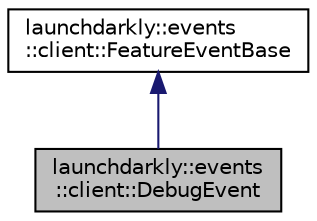 digraph "launchdarkly::events::client::DebugEvent"
{
 // LATEX_PDF_SIZE
  edge [fontname="Helvetica",fontsize="10",labelfontname="Helvetica",labelfontsize="10"];
  node [fontname="Helvetica",fontsize="10",shape=record];
  Node1 [label="launchdarkly::events\l::client::DebugEvent",height=0.2,width=0.4,color="black", fillcolor="grey75", style="filled", fontcolor="black",tooltip=" "];
  Node2 -> Node1 [dir="back",color="midnightblue",fontsize="10",style="solid"];
  Node2 [label="launchdarkly::events\l::client::FeatureEventBase",height=0.2,width=0.4,color="black", fillcolor="white", style="filled",URL="$structlaunchdarkly_1_1events_1_1client_1_1FeatureEventBase.html",tooltip=" "];
}
